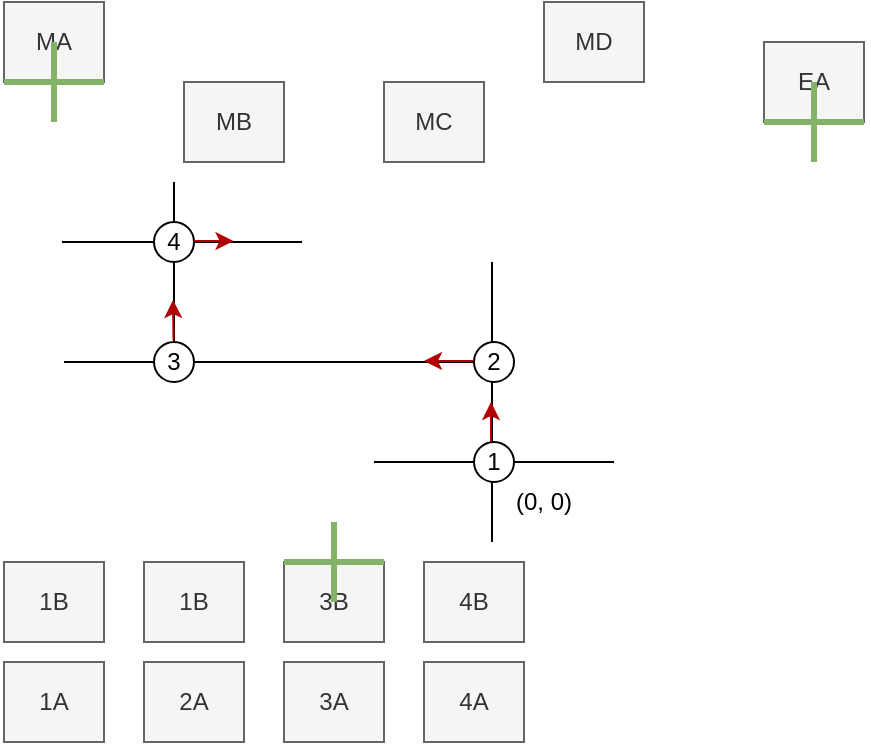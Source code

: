 <mxfile version="13.3.0" type="github" pages="3">
  <diagram id="9_QWOI0BT1UE_N3C8g4X" name="Page-1">
    <mxGraphModel dx="1355" dy="725" grid="1" gridSize="10" guides="1" tooltips="1" connect="1" arrows="1" fold="1" page="1" pageScale="1" pageWidth="850" pageHeight="1100" math="0" shadow="0">
      <root>
        <mxCell id="0" />
        <mxCell id="1" parent="0" />
        <mxCell id="os4-x8eXvJozFovXdyX9-14" value="" style="endArrow=none;html=1;" edge="1" parent="1">
          <mxGeometry width="50" height="50" relative="1" as="geometry">
            <mxPoint x="355" y="390" as="sourcePoint" />
            <mxPoint x="475" y="390" as="targetPoint" />
          </mxGeometry>
        </mxCell>
        <mxCell id="os4-x8eXvJozFovXdyX9-13" value="" style="endArrow=none;html=1;" edge="1" parent="1">
          <mxGeometry width="50" height="50" relative="1" as="geometry">
            <mxPoint x="199" y="280" as="sourcePoint" />
            <mxPoint x="319" y="280" as="targetPoint" />
          </mxGeometry>
        </mxCell>
        <mxCell id="fOeXBZk_Np2dg8zjoitm-1" value="MA" style="rounded=0;whiteSpace=wrap;html=1;fillColor=#f5f5f5;strokeColor=#666666;fontColor=#333333;" parent="1" vertex="1">
          <mxGeometry x="170" y="160" width="50" height="40" as="geometry" />
        </mxCell>
        <mxCell id="fOeXBZk_Np2dg8zjoitm-2" value="MB" style="rounded=0;whiteSpace=wrap;html=1;fillColor=#f5f5f5;strokeColor=#666666;fontColor=#333333;" parent="1" vertex="1">
          <mxGeometry x="260" y="200" width="50" height="40" as="geometry" />
        </mxCell>
        <mxCell id="fOeXBZk_Np2dg8zjoitm-3" value="MC" style="rounded=0;whiteSpace=wrap;html=1;fillColor=#f5f5f5;strokeColor=#666666;fontColor=#333333;" parent="1" vertex="1">
          <mxGeometry x="360" y="200" width="50" height="40" as="geometry" />
        </mxCell>
        <mxCell id="fOeXBZk_Np2dg8zjoitm-4" value="MD" style="rounded=0;whiteSpace=wrap;html=1;fillColor=#f5f5f5;strokeColor=#666666;fontColor=#333333;" parent="1" vertex="1">
          <mxGeometry x="440" y="160" width="50" height="40" as="geometry" />
        </mxCell>
        <mxCell id="fOeXBZk_Np2dg8zjoitm-5" value="EA" style="rounded=0;whiteSpace=wrap;html=1;fillColor=#f5f5f5;strokeColor=#666666;fontColor=#333333;" parent="1" vertex="1">
          <mxGeometry x="550" y="180" width="50" height="40" as="geometry" />
        </mxCell>
        <mxCell id="fOeXBZk_Np2dg8zjoitm-6" value="1B" style="rounded=0;whiteSpace=wrap;html=1;fillColor=#f5f5f5;strokeColor=#666666;fontColor=#333333;" parent="1" vertex="1">
          <mxGeometry x="170" y="440" width="50" height="40" as="geometry" />
        </mxCell>
        <mxCell id="fOeXBZk_Np2dg8zjoitm-7" value="1A" style="rounded=0;whiteSpace=wrap;html=1;fillColor=#f5f5f5;strokeColor=#666666;fontColor=#333333;" parent="1" vertex="1">
          <mxGeometry x="170" y="490" width="50" height="40" as="geometry" />
        </mxCell>
        <mxCell id="fOeXBZk_Np2dg8zjoitm-8" value="1B" style="rounded=0;whiteSpace=wrap;html=1;fillColor=#f5f5f5;strokeColor=#666666;fontColor=#333333;" parent="1" vertex="1">
          <mxGeometry x="240" y="440" width="50" height="40" as="geometry" />
        </mxCell>
        <mxCell id="fOeXBZk_Np2dg8zjoitm-9" value="2A" style="rounded=0;whiteSpace=wrap;html=1;fillColor=#f5f5f5;strokeColor=#666666;fontColor=#333333;" parent="1" vertex="1">
          <mxGeometry x="240" y="490" width="50" height="40" as="geometry" />
        </mxCell>
        <mxCell id="fOeXBZk_Np2dg8zjoitm-10" value="3B" style="rounded=0;whiteSpace=wrap;html=1;fillColor=#f5f5f5;strokeColor=#666666;fontColor=#333333;" parent="1" vertex="1">
          <mxGeometry x="310" y="440" width="50" height="40" as="geometry" />
        </mxCell>
        <mxCell id="fOeXBZk_Np2dg8zjoitm-11" value="3A" style="rounded=0;whiteSpace=wrap;html=1;fillColor=#f5f5f5;strokeColor=#666666;fontColor=#333333;" parent="1" vertex="1">
          <mxGeometry x="310" y="490" width="50" height="40" as="geometry" />
        </mxCell>
        <mxCell id="fOeXBZk_Np2dg8zjoitm-12" value="4B" style="rounded=0;whiteSpace=wrap;html=1;fillColor=#f5f5f5;strokeColor=#666666;fontColor=#333333;" parent="1" vertex="1">
          <mxGeometry x="380" y="440" width="50" height="40" as="geometry" />
        </mxCell>
        <mxCell id="fOeXBZk_Np2dg8zjoitm-13" value="4A" style="rounded=0;whiteSpace=wrap;html=1;fillColor=#f5f5f5;strokeColor=#666666;fontColor=#333333;" parent="1" vertex="1">
          <mxGeometry x="380" y="490" width="50" height="40" as="geometry" />
        </mxCell>
        <mxCell id="os4-x8eXvJozFovXdyX9-6" value="" style="endArrow=none;html=1;" edge="1" parent="1">
          <mxGeometry width="50" height="50" relative="1" as="geometry">
            <mxPoint x="414" y="430" as="sourcePoint" />
            <mxPoint x="414" y="290" as="targetPoint" />
          </mxGeometry>
        </mxCell>
        <mxCell id="os4-x8eXvJozFovXdyX9-7" value="" style="endArrow=none;html=1;" edge="1" parent="1">
          <mxGeometry width="50" height="50" relative="1" as="geometry">
            <mxPoint x="200" y="340" as="sourcePoint" />
            <mxPoint x="414" y="340" as="targetPoint" />
          </mxGeometry>
        </mxCell>
        <mxCell id="os4-x8eXvJozFovXdyX9-8" value="" style="endArrow=none;html=1;" edge="1" parent="1">
          <mxGeometry width="50" height="50" relative="1" as="geometry">
            <mxPoint x="255" y="340" as="sourcePoint" />
            <mxPoint x="255" y="250" as="targetPoint" />
          </mxGeometry>
        </mxCell>
        <mxCell id="os4-x8eXvJozFovXdyX9-9" value="1" style="ellipse;whiteSpace=wrap;html=1;aspect=fixed;" vertex="1" parent="1">
          <mxGeometry x="405" y="380" width="20" height="20" as="geometry" />
        </mxCell>
        <mxCell id="os4-x8eXvJozFovXdyX9-10" value="2" style="ellipse;whiteSpace=wrap;html=1;aspect=fixed;" vertex="1" parent="1">
          <mxGeometry x="405" y="330" width="20" height="20" as="geometry" />
        </mxCell>
        <mxCell id="os4-x8eXvJozFovXdyX9-11" value="3" style="ellipse;whiteSpace=wrap;html=1;aspect=fixed;" vertex="1" parent="1">
          <mxGeometry x="245" y="330" width="20" height="20" as="geometry" />
        </mxCell>
        <mxCell id="os4-x8eXvJozFovXdyX9-12" value="4" style="ellipse;whiteSpace=wrap;html=1;aspect=fixed;" vertex="1" parent="1">
          <mxGeometry x="245" y="270" width="20" height="20" as="geometry" />
        </mxCell>
        <mxCell id="os4-x8eXvJozFovXdyX9-17" value="" style="endArrow=classic;html=1;fillColor=#e51400;strokeColor=#B20000;" edge="1" parent="1">
          <mxGeometry width="50" height="50" relative="1" as="geometry">
            <mxPoint x="413.5" y="380" as="sourcePoint" />
            <mxPoint x="413.5" y="360" as="targetPoint" />
          </mxGeometry>
        </mxCell>
        <mxCell id="os4-x8eXvJozFovXdyX9-18" value="" style="endArrow=classic;html=1;fillColor=#e51400;strokeColor=#B20000;" edge="1" parent="1">
          <mxGeometry width="50" height="50" relative="1" as="geometry">
            <mxPoint x="404.5" y="339.5" as="sourcePoint" />
            <mxPoint x="380" y="339.5" as="targetPoint" />
          </mxGeometry>
        </mxCell>
        <mxCell id="os4-x8eXvJozFovXdyX9-19" value="" style="endArrow=classic;html=1;fillColor=#e51400;strokeColor=#B20000;" edge="1" parent="1">
          <mxGeometry width="50" height="50" relative="1" as="geometry">
            <mxPoint x="254.75" y="329" as="sourcePoint" />
            <mxPoint x="254.5" y="309" as="targetPoint" />
          </mxGeometry>
        </mxCell>
        <mxCell id="os4-x8eXvJozFovXdyX9-20" value="" style="endArrow=classic;html=1;fillColor=#e51400;strokeColor=#B20000;" edge="1" parent="1">
          <mxGeometry width="50" height="50" relative="1" as="geometry">
            <mxPoint x="265" y="279.5" as="sourcePoint" />
            <mxPoint x="284.75" y="279.5" as="targetPoint" />
          </mxGeometry>
        </mxCell>
        <mxCell id="os4-x8eXvJozFovXdyX9-21" value="(0, 0)" style="text;html=1;strokeColor=none;fillColor=none;align=center;verticalAlign=middle;whiteSpace=wrap;rounded=0;" vertex="1" parent="1">
          <mxGeometry x="420" y="400" width="40" height="20" as="geometry" />
        </mxCell>
        <mxCell id="QDSeD_z01N98mFOykmsX-1" value="" style="endArrow=none;html=1;gradientColor=#97d077;fillColor=#d5e8d4;strokeColor=#82b366;strokeWidth=3;" edge="1" parent="1">
          <mxGeometry width="50" height="50" relative="1" as="geometry">
            <mxPoint x="170" y="200" as="sourcePoint" />
            <mxPoint x="220" y="200" as="targetPoint" />
          </mxGeometry>
        </mxCell>
        <mxCell id="QDSeD_z01N98mFOykmsX-2" value="" style="endArrow=none;html=1;gradientColor=#97d077;fillColor=#d5e8d4;strokeColor=#82b366;strokeWidth=3;" edge="1" parent="1">
          <mxGeometry width="50" height="50" relative="1" as="geometry">
            <mxPoint x="195" y="220" as="sourcePoint" />
            <mxPoint x="195" y="180" as="targetPoint" />
          </mxGeometry>
        </mxCell>
        <mxCell id="QDSeD_z01N98mFOykmsX-3" value="" style="endArrow=none;html=1;gradientColor=#97d077;fillColor=#d5e8d4;strokeColor=#82b366;strokeWidth=3;" edge="1" parent="1">
          <mxGeometry width="50" height="50" relative="1" as="geometry">
            <mxPoint x="550" y="220" as="sourcePoint" />
            <mxPoint x="600" y="220" as="targetPoint" />
          </mxGeometry>
        </mxCell>
        <mxCell id="QDSeD_z01N98mFOykmsX-4" value="" style="endArrow=none;html=1;gradientColor=#97d077;fillColor=#d5e8d4;strokeColor=#82b366;strokeWidth=3;" edge="1" parent="1">
          <mxGeometry width="50" height="50" relative="1" as="geometry">
            <mxPoint x="575" y="240" as="sourcePoint" />
            <mxPoint x="575" y="200" as="targetPoint" />
          </mxGeometry>
        </mxCell>
        <mxCell id="QDSeD_z01N98mFOykmsX-5" value="" style="endArrow=none;html=1;gradientColor=#97d077;fillColor=#d5e8d4;strokeColor=#82b366;strokeWidth=3;" edge="1" parent="1">
          <mxGeometry width="50" height="50" relative="1" as="geometry">
            <mxPoint x="310" y="440" as="sourcePoint" />
            <mxPoint x="360" y="440" as="targetPoint" />
          </mxGeometry>
        </mxCell>
        <mxCell id="QDSeD_z01N98mFOykmsX-6" value="" style="endArrow=none;html=1;gradientColor=#97d077;fillColor=#d5e8d4;strokeColor=#82b366;strokeWidth=3;" edge="1" parent="1">
          <mxGeometry width="50" height="50" relative="1" as="geometry">
            <mxPoint x="335" y="460" as="sourcePoint" />
            <mxPoint x="335" y="420" as="targetPoint" />
          </mxGeometry>
        </mxCell>
      </root>
    </mxGraphModel>
  </diagram>
  <diagram id="tw_frf6Sl4hEpWxssMY6" name="Page-2">
    <mxGraphModel dx="1355" dy="725" grid="1" gridSize="10" guides="1" tooltips="1" connect="1" arrows="1" fold="1" page="1" pageScale="1" pageWidth="850" pageHeight="1100" math="0" shadow="0">
      <root>
        <mxCell id="7DCcZqeolJ7xgDvnyArS-0" />
        <mxCell id="7DCcZqeolJ7xgDvnyArS-1" parent="7DCcZqeolJ7xgDvnyArS-0" />
        <mxCell id="Py0wEPDVk0Ul4EcPkZSX-0" value="" style="group" vertex="1" connectable="0" parent="7DCcZqeolJ7xgDvnyArS-1">
          <mxGeometry x="300" y="125" width="200" height="305" as="geometry" />
        </mxCell>
        <mxCell id="7DCcZqeolJ7xgDvnyArS-11" value="" style="group" vertex="1" connectable="0" parent="Py0wEPDVk0Ul4EcPkZSX-0">
          <mxGeometry x="8.333" width="183.333" height="203.333" as="geometry" />
        </mxCell>
        <mxCell id="7DCcZqeolJ7xgDvnyArS-9" value="" style="endArrow=none;html=1;gradientColor=#97d077;fillColor=#d5e8d4;strokeColor=#82b366;" edge="1" parent="7DCcZqeolJ7xgDvnyArS-11">
          <mxGeometry width="50" height="50" relative="1" as="geometry">
            <mxPoint y="100.885" as="sourcePoint" />
            <mxPoint x="183.333" y="100.885" as="targetPoint" />
          </mxGeometry>
        </mxCell>
        <mxCell id="7DCcZqeolJ7xgDvnyArS-10" value="" style="endArrow=none;html=1;gradientColor=#97d077;fillColor=#d5e8d4;strokeColor=#82b366;" edge="1" parent="7DCcZqeolJ7xgDvnyArS-11">
          <mxGeometry width="50" height="50" relative="1" as="geometry">
            <mxPoint x="92.5" as="sourcePoint" />
            <mxPoint x="92.5" y="203.333" as="targetPoint" />
          </mxGeometry>
        </mxCell>
        <mxCell id="7DCcZqeolJ7xgDvnyArS-8" value="" style="ellipse;whiteSpace=wrap;html=1;aspect=fixed;gradientColor=#97d077;fillColor=#d5e8d4;strokeColor=#82b366;" vertex="1" parent="7DCcZqeolJ7xgDvnyArS-11">
          <mxGeometry x="72.833" y="82.115" width="39.103" height="39.103" as="geometry" />
        </mxCell>
        <mxCell id="7DCcZqeolJ7xgDvnyArS-2" value="Agent" style="rounded=1;whiteSpace=wrap;html=1;" vertex="1" parent="Py0wEPDVk0Ul4EcPkZSX-0">
          <mxGeometry y="211.154" width="200" height="93.846" as="geometry" />
        </mxCell>
        <mxCell id="7DCcZqeolJ7xgDvnyArS-3" value="" style="rounded=0;whiteSpace=wrap;html=1;" vertex="1" parent="Py0wEPDVk0Ul4EcPkZSX-0">
          <mxGeometry x="33.333" y="70.385" width="33.333" height="140.769" as="geometry" />
        </mxCell>
        <mxCell id="7DCcZqeolJ7xgDvnyArS-4" value="" style="rounded=0;whiteSpace=wrap;html=1;" vertex="1" parent="Py0wEPDVk0Ul4EcPkZSX-0">
          <mxGeometry x="133.333" y="70.385" width="33.333" height="140.769" as="geometry" />
        </mxCell>
        <mxCell id="7DCcZqeolJ7xgDvnyArS-5" value="" style="rounded=0;whiteSpace=wrap;html=1;fillColor=#f5f5f5;strokeColor=#666666;gradientColor=#b3b3b3;" vertex="1" parent="Py0wEPDVk0Ul4EcPkZSX-0">
          <mxGeometry x="33.333" y="86.026" width="33.333" height="31.282" as="geometry" />
        </mxCell>
        <mxCell id="7DCcZqeolJ7xgDvnyArS-6" value="" style="rounded=0;whiteSpace=wrap;html=1;fillColor=#f5f5f5;strokeColor=#666666;gradientColor=#b3b3b3;" vertex="1" parent="Py0wEPDVk0Ul4EcPkZSX-0">
          <mxGeometry x="133.333" y="86.026" width="33.333" height="31.282" as="geometry" />
        </mxCell>
      </root>
    </mxGraphModel>
  </diagram>
  <diagram id="67tsaZY_u-BL-uz2Fe_N" name="Page-3">
    <mxGraphModel dx="1355" dy="725" grid="1" gridSize="10" guides="1" tooltips="1" connect="1" arrows="1" fold="1" page="1" pageScale="1" pageWidth="850" pageHeight="1100" math="0" shadow="0">
      <root>
        <mxCell id="1-WUDu1WQGSi_SuL9eZe-0" />
        <mxCell id="1-WUDu1WQGSi_SuL9eZe-1" parent="1-WUDu1WQGSi_SuL9eZe-0" />
        <mxCell id="1-WUDu1WQGSi_SuL9eZe-2" value="MA" style="rounded=0;whiteSpace=wrap;html=1;fillColor=#f5f5f5;strokeColor=#666666;fontColor=#333333;" vertex="1" parent="1-WUDu1WQGSi_SuL9eZe-1">
          <mxGeometry x="170" y="160" width="60" height="60" as="geometry" />
        </mxCell>
        <mxCell id="0qQZCqxlLaaHJNgfxOFw-1" value="EA" style="rounded=0;whiteSpace=wrap;html=1;fillColor=#f5f5f5;strokeColor=#666666;fontColor=#333333;" vertex="1" parent="1-WUDu1WQGSi_SuL9eZe-1">
          <mxGeometry x="380" y="190" width="60" height="60" as="geometry" />
        </mxCell>
        <mxCell id="0qQZCqxlLaaHJNgfxOFw-2" value="3B" style="rounded=0;whiteSpace=wrap;html=1;fillColor=#f5f5f5;strokeColor=#666666;fontColor=#333333;" vertex="1" parent="1-WUDu1WQGSi_SuL9eZe-1">
          <mxGeometry x="260" y="300" width="60" height="60" as="geometry" />
        </mxCell>
        <mxCell id="0qQZCqxlLaaHJNgfxOFw-5" value="" style="group" vertex="1" connectable="0" parent="1-WUDu1WQGSi_SuL9eZe-1">
          <mxGeometry x="175" y="200" width="50" height="40" as="geometry" />
        </mxCell>
        <mxCell id="0qQZCqxlLaaHJNgfxOFw-3" value="" style="endArrow=none;html=1;gradientColor=#97d077;fillColor=#d5e8d4;strokeColor=#82b366;strokeWidth=3;" edge="1" parent="0qQZCqxlLaaHJNgfxOFw-5">
          <mxGeometry width="50" height="50" relative="1" as="geometry">
            <mxPoint y="20" as="sourcePoint" />
            <mxPoint x="50" y="20" as="targetPoint" />
          </mxGeometry>
        </mxCell>
        <mxCell id="0qQZCqxlLaaHJNgfxOFw-4" value="" style="endArrow=none;html=1;gradientColor=#97d077;fillColor=#d5e8d4;strokeColor=#82b366;strokeWidth=3;" edge="1" parent="0qQZCqxlLaaHJNgfxOFw-5">
          <mxGeometry width="50" height="50" relative="1" as="geometry">
            <mxPoint x="25" y="40" as="sourcePoint" />
            <mxPoint x="25" as="targetPoint" />
          </mxGeometry>
        </mxCell>
        <mxCell id="0qQZCqxlLaaHJNgfxOFw-6" value="" style="endArrow=none;html=1;gradientColor=#97d077;fillColor=#d5e8d4;strokeColor=#82b366;strokeWidth=3;" edge="1" parent="1-WUDu1WQGSi_SuL9eZe-1">
          <mxGeometry width="50" height="50" relative="1" as="geometry">
            <mxPoint x="411" y="270" as="sourcePoint" />
            <mxPoint x="411" y="230" as="targetPoint" />
          </mxGeometry>
        </mxCell>
        <mxCell id="0qQZCqxlLaaHJNgfxOFw-7" value="" style="endArrow=none;html=1;gradientColor=#97d077;fillColor=#d5e8d4;strokeColor=#82b366;strokeWidth=3;" edge="1" parent="1-WUDu1WQGSi_SuL9eZe-1">
          <mxGeometry width="50" height="50" relative="1" as="geometry">
            <mxPoint x="386" y="250" as="sourcePoint" />
            <mxPoint x="436" y="250" as="targetPoint" />
          </mxGeometry>
        </mxCell>
        <mxCell id="0qQZCqxlLaaHJNgfxOFw-8" value="" style="endArrow=none;html=1;gradientColor=#97d077;fillColor=#d5e8d4;strokeColor=#82b366;strokeWidth=3;" edge="1" parent="1-WUDu1WQGSi_SuL9eZe-1">
          <mxGeometry width="50" height="50" relative="1" as="geometry">
            <mxPoint x="290" y="320" as="sourcePoint" />
            <mxPoint x="290" y="280" as="targetPoint" />
          </mxGeometry>
        </mxCell>
        <mxCell id="0qQZCqxlLaaHJNgfxOFw-9" value="" style="endArrow=none;html=1;gradientColor=#97d077;fillColor=#d5e8d4;strokeColor=#82b366;strokeWidth=3;" edge="1" parent="1-WUDu1WQGSi_SuL9eZe-1">
          <mxGeometry width="50" height="50" relative="1" as="geometry">
            <mxPoint x="265" y="300" as="sourcePoint" />
            <mxPoint x="315" y="300" as="targetPoint" />
          </mxGeometry>
        </mxCell>
      </root>
    </mxGraphModel>
  </diagram>
</mxfile>
